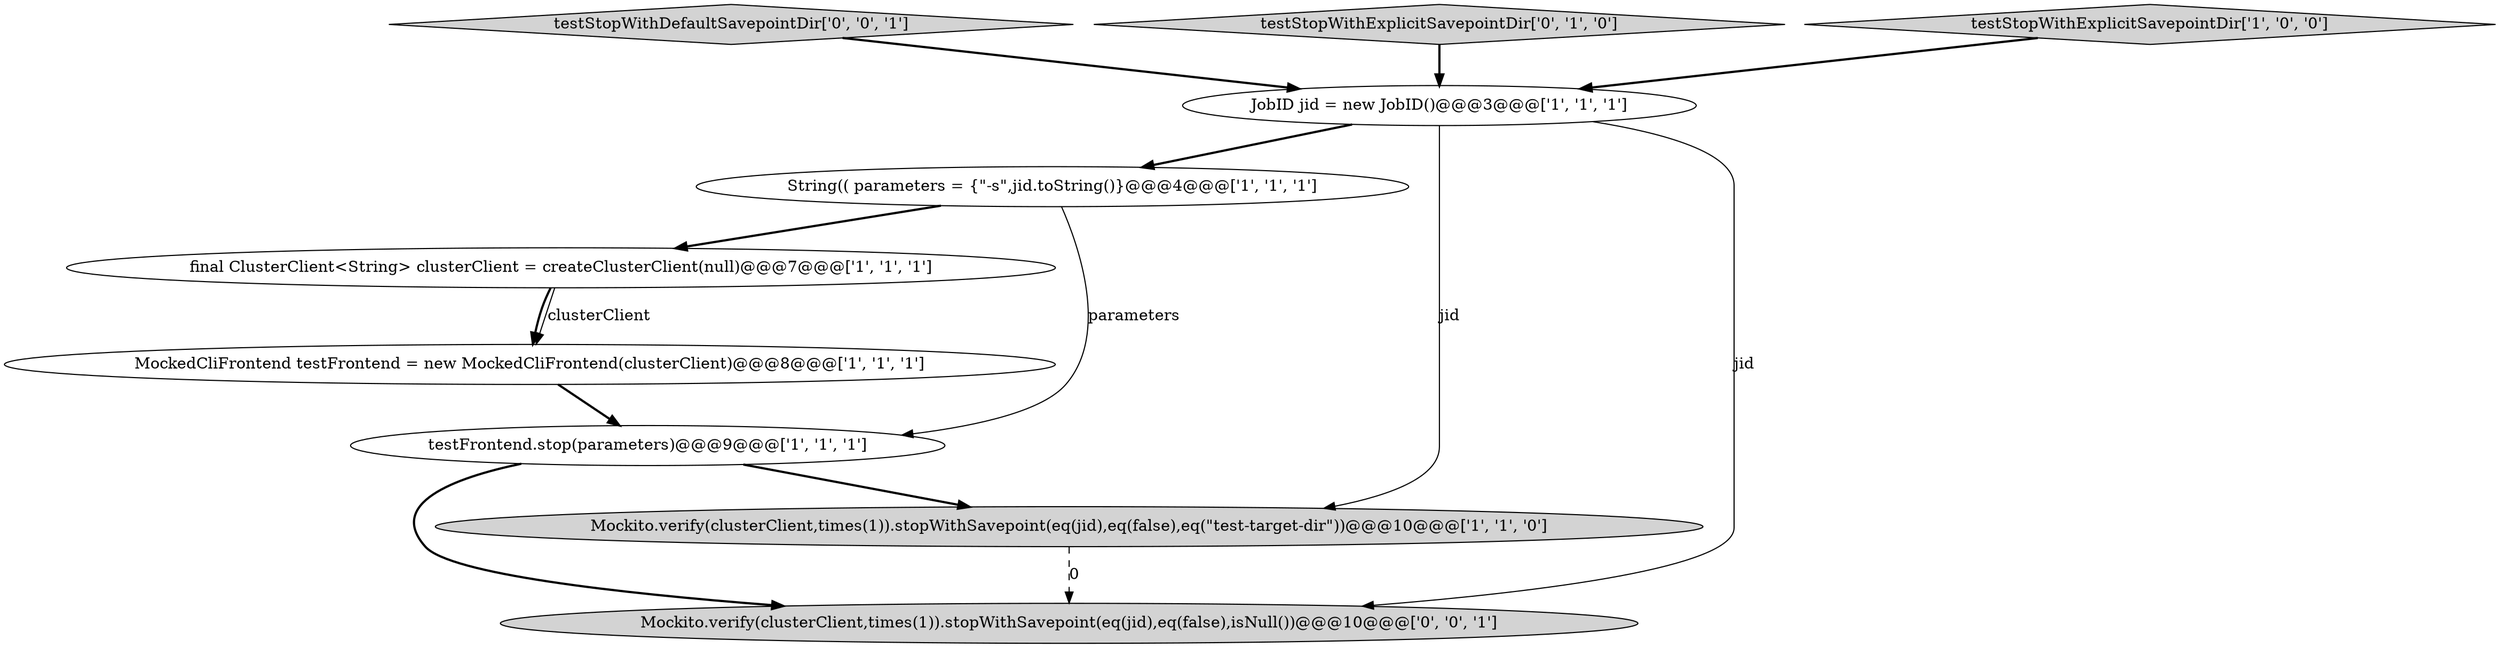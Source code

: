 digraph {
2 [style = filled, label = "final ClusterClient<String> clusterClient = createClusterClient(null)@@@7@@@['1', '1', '1']", fillcolor = white, shape = ellipse image = "AAA0AAABBB1BBB"];
8 [style = filled, label = "testStopWithDefaultSavepointDir['0', '0', '1']", fillcolor = lightgray, shape = diamond image = "AAA0AAABBB3BBB"];
7 [style = filled, label = "testStopWithExplicitSavepointDir['0', '1', '0']", fillcolor = lightgray, shape = diamond image = "AAA0AAABBB2BBB"];
6 [style = filled, label = "testFrontend.stop(parameters)@@@9@@@['1', '1', '1']", fillcolor = white, shape = ellipse image = "AAA0AAABBB1BBB"];
4 [style = filled, label = "MockedCliFrontend testFrontend = new MockedCliFrontend(clusterClient)@@@8@@@['1', '1', '1']", fillcolor = white, shape = ellipse image = "AAA0AAABBB1BBB"];
5 [style = filled, label = "String(( parameters = {\"-s\",jid.toString()}@@@4@@@['1', '1', '1']", fillcolor = white, shape = ellipse image = "AAA0AAABBB1BBB"];
0 [style = filled, label = "testStopWithExplicitSavepointDir['1', '0', '0']", fillcolor = lightgray, shape = diamond image = "AAA0AAABBB1BBB"];
1 [style = filled, label = "JobID jid = new JobID()@@@3@@@['1', '1', '1']", fillcolor = white, shape = ellipse image = "AAA0AAABBB1BBB"];
3 [style = filled, label = "Mockito.verify(clusterClient,times(1)).stopWithSavepoint(eq(jid),eq(false),eq(\"test-target-dir\"))@@@10@@@['1', '1', '0']", fillcolor = lightgray, shape = ellipse image = "AAA0AAABBB1BBB"];
9 [style = filled, label = "Mockito.verify(clusterClient,times(1)).stopWithSavepoint(eq(jid),eq(false),isNull())@@@10@@@['0', '0', '1']", fillcolor = lightgray, shape = ellipse image = "AAA0AAABBB3BBB"];
5->2 [style = bold, label=""];
6->9 [style = bold, label=""];
4->6 [style = bold, label=""];
7->1 [style = bold, label=""];
2->4 [style = solid, label="clusterClient"];
2->4 [style = bold, label=""];
1->9 [style = solid, label="jid"];
5->6 [style = solid, label="parameters"];
6->3 [style = bold, label=""];
1->3 [style = solid, label="jid"];
0->1 [style = bold, label=""];
3->9 [style = dashed, label="0"];
1->5 [style = bold, label=""];
8->1 [style = bold, label=""];
}
